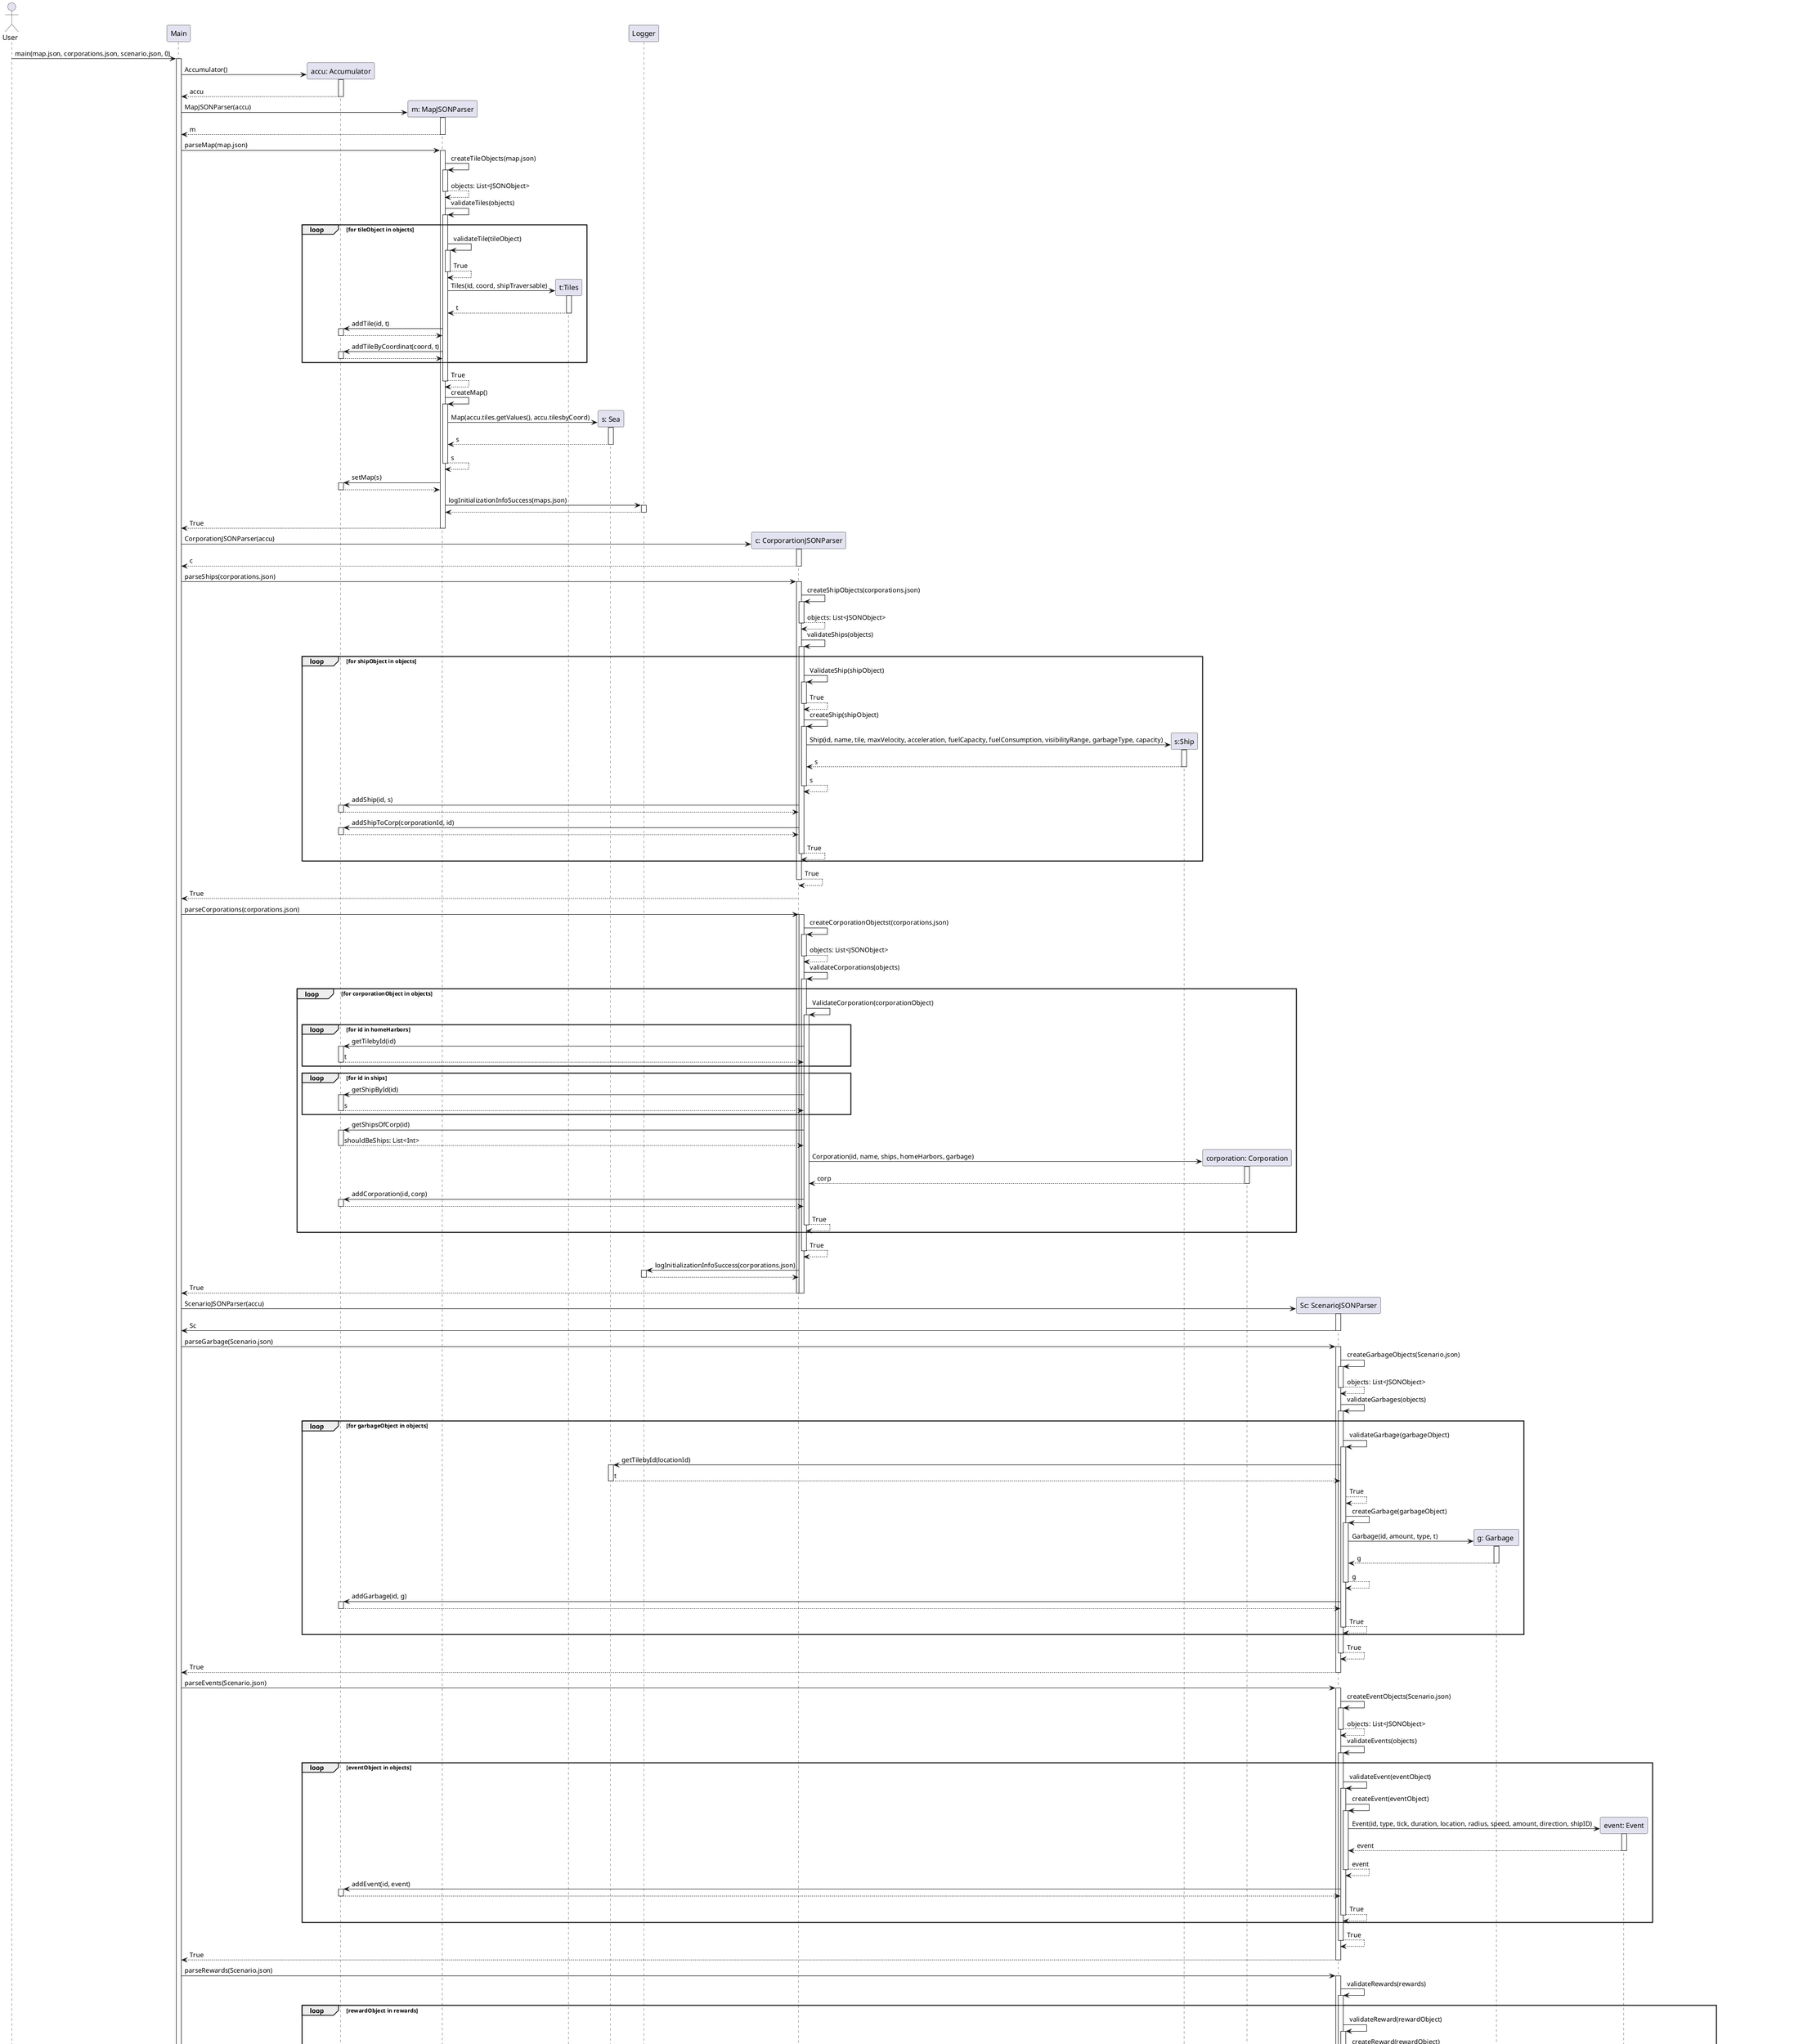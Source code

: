 @startuml
actor User
participant Main as Main

User -> Main: main(map.json, corporations.json, scenario.json, 0)
activate Main
create "accu: Accumulator" as accu
Main -> accu :  Accumulator()
activate accu
accu --> Main : accu
deactivate accu

create parser as "m: MapJSONParser"
Main -> parser : MapJSONParser(accu)
activate parser
parser --> Main: m
deactivate parser
Main -> parser: parseMap(map.json)
activate parser
parser -> parser: createTileObjects(map.json)
activate parser
parser --> parser : objects: List<JSONObject>
deactivate parser
parser -> parser : validateTiles(objects)
activate parser



loop for tileObject in objects

parser->parser:validateTile(tileObject)
activate parser

parser --> parser: True
deactivate parser

create "t:Tiles" as Tiles
parser -> Tiles: Tiles(id, coord, shipTraversable)
activate Tiles

Tiles --> parser: t
deactivate Tiles
parser -> accu: addTile(id, t)
activate accu
accu --> parser
deactivate accu

parser -> accu: addTileByCoordinat(coord, t)
activate accu
accu --> parser
deactivate accu
end
parser --> parser: True
deactivate parser
parser -> parser: createMap()
activate parser


create "s: Sea" as map
parser -> map : Map(accu.tiles.getValues(), accu.tilesbyCoord)
activate map
map --> parser: s
deactivate map
parser --> parser: s
deactivate parser
parser -> accu: setMap(s)
activate accu
accu --> parser:
deactivate accu
participant Logger as log
parser -> log: logInitializationInfoSuccess(maps.json)
activate log
log --> parser:
deactivate log
parser-->Main: True
deactivate parser



create corparser as "c: CorporartionJSONParser"
Main -> corparser: CorporationJSONParser(accu)
activate corparser
corparser --> Main : c
deactivate corparser
Main -> corparser: parseShips(corporations.json)

activate corparser
corparser -> corparser: createShipObjects(corporations.json)
activate corparser
corparser --> corparser : objects: List<JSONObject>
deactivate corparser
corparser -> corparser : validateShips(objects)
activate corparser


loop for shipObject in objects

corparser -> corparser:ValidateShip(shipObject)
activate corparser
corparser --> corparser : True
deactivate corparser
corparser -> corparser : createShip(shipObject)
activate corparser

create "s:Ship" as ship
corparser -> ship: Ship(id, name, tile, maxVelocity, acceleration, fuelCapacity, fuelConsumption, visibilityRange, garbageType, capacity)
activate ship
ship -->corparser: s
deactivate ship
corparser --> corparser: s
deactivate corparser
corparser -> accu: addShip(id, s)

activate accu
accu --> corparser
deactivate accu
corparser -> accu: addShipToCorp(corporationId, id)
activate accu
accu        --> corparser

deactivate accu
corparser --> corparser: True
deactivate corparser
end
corparser --> corparser: True
deactivate corparser

corparser --> Main: True
deactivate corparser
Main -> corparser: parseCorporations(corporations.json)
activate corparser
activate corparser
corparser -> corparser: createCorporationObjectst(corporations.json)
activate corparser
corparser --> corparser : objects: List<JSONObject>
deactivate corparser
corparser -> corparser: validateCorporations(objects)
activate corparser

loop for corporationObject in objects
corparser -> corparser: ValidateCorporation(corporationObject)
activate corparser

loop for id in homeHarbors
corparser -> accu: getTilebyId(id)
activate accu
accu --> corparser : t
deactivate accu
end


loop for id in ships
corparser -> accu: getShipById(id)
activate accu
accu --> corparser : s
deactivate accu
end
corparser -> accu : getShipsOfCorp(id)
activate accu
accu --> corparser : shouldBeShips: List<Int>
deactivate accu

create "corporation: Corporation" as corp
corparser -> corp : Corporation(id, name, ships, homeHarbors, garbage)
activate corp
corp --> corparser: corp
deactivate corp
corparser -> accu: addCorporation(id, corp)
activate accu
accu --> corparser
deactivate accu
deactivate corp
corparser --> corparser: True
deactivate corparser
end
corparser --> corparser : True
deactivate corparser



corparser -> log : logInitializationInfoSuccess(corporations.json)
activate log
log --> corparser
deactivate log
corparser --> Main : True
deactivate corparser
create "Sc: ScenarioJSONParser" as scparser
Main -> scparser: ScenarioJSONParser(accu)
activate scparser
scparser -> Main: Sc
deactivate scparser
Main -> scparser : parseGarbage(Scenario.json)
activate scparser
scparser -> scparser: createGarbageObjects(Scenario.json)
activate scparser
scparser --> scparser : objects: List<JSONObject>
deactivate scparser
scparser -> scparser:  validateGarbages(objects)
activate scparser

loop for garbageObject in objects
scparser -> scparser : validateGarbage(garbageObject)
activate scparser

scparser -> map : getTilebyId(locationId)
activate map
map --> scparser: t
deactivate map
scparser --> scparser: True

scparser ->scparser : createGarbage(garbageObject)
activate scparser
create "g: Garbage " as garbage
scparser -> garbage: Garbage(id, amount, type, t)
activate garbage
garbage --> scparser: g
deactivate garbage

scparser -->scparser : g
deactivate scparser
scparser -> accu: addGarbage(id, g)
activate accu
accu --> scparser
deactivate accu
scparser --> scparser: True

deactivate scparser
end
scparser --> scparser: True
deactivate scparser
scparser --> Main: True
deactivate scparser
Main -> scparser: parseEvents(Scenario.json)
activate scparser
scparser -> scparser: createEventObjects(Scenario.json)
activate scparser
scparser --> scparser : objects: List<JSONObject>
deactivate scparser
scparser -> scparser:  validateEvents(objects)
activate scparser

loop eventObject in objects
scparser -> scparser: validateEvent(eventObject)
activate scparser
scparser -> scparser : createEvent(eventObject)
activate scparser
create "event: Event" as event
scparser -> event: Event(id, type, tick, duration, location, radius, speed, amount, direction, shipID)
activate event
event --> scparser: event
deactivate event
scparser --> scparser: event
deactivate scparser
scparser -> accu: addEvent(id, event)
activate accu
accu --> scparser
deactivate accu
scparser --> scparser: True
deactivate scparser
end
scparser --> scparser: True

deactivate scparser

scparser --> Main: True
deactivate scparser


Main -> scparser: parseRewards(Scenario.json)
activate scparser

scparser -> scparser:  validateRewards(rewards)
activate scparser

loop rewardObject in rewards
scparser -> scparser: validateReward(rewardObject)
activate scparser

scparser -> scparser : createReward(rewardObject)
activate scparser
create "reward: Reward" as reward
scparser -> reward: Reward(id)
activate reward
reward --> scparser: reward
deactivate reward
scparser --> scparser: reward
deactivate scparser
scparser -> accu: addReward(id, reward)
activate accu
accu --> scparser
deactivate accu
scparser --> scparser: True
deactivate scparser
end
scparser --> scparser: True
deactivate scparser
scparser --> Main: True
deactivate scparser


Main -> scparser: parseTasks(Scenario.json)
activate scparser

scparser -> scparser:  validateTasks(tasks)
activate scparser

loop taskObject in tasks
scparser -> scparser: validateTask(taskObject)
activate scparser
scparser -> accu: getRewardById(rewardId)
activate accu
accu --> scparser: reward
deactivate accu
scparser -> accu: getShipById(taskShipId)
activate accu
accu --> scparser: taskShip
deactivate accu
scparser -> accu: getShipById(rewardShipId)
activate accu
accu --> scparser: rewardShip
deactivate accu
scparser -> scparser: ship1.getOwner().equals(ship2.getOwner())
activate scparser
scparser --> scparser
deactivate scparser

scparser -> scparser : createTask(taskObject)
activate scparser
create "task: Task" as task
scparser -> task: Task(id, tick, taskShip, reward, rewardShip, ship1.getOwner())
activate task
task --> scparser: task
deactivate task
scparser --> scparser: task
deactivate scparser
scparser -> accu: addTask(id, task)
activate accu
accu --> scparser
deactivate accu
scparser --> scparser: True
deactivate scparser
end
scparser --> scparser: True
deactivate scparser
scparser --> Main: True
deactivate scparser





loop for g in garbage
Main -> Main: m.getTilebyId(g.getLocationId()).addGarbage(g)
activate Main
Main --> Main
deactivate Main
end
create "s: Simulation" as sim

Main -> sim: Simulation(corporations, events, 0, 0, m, tasks)
activate sim
sim --> Main : s
deactivate sim


@enduml